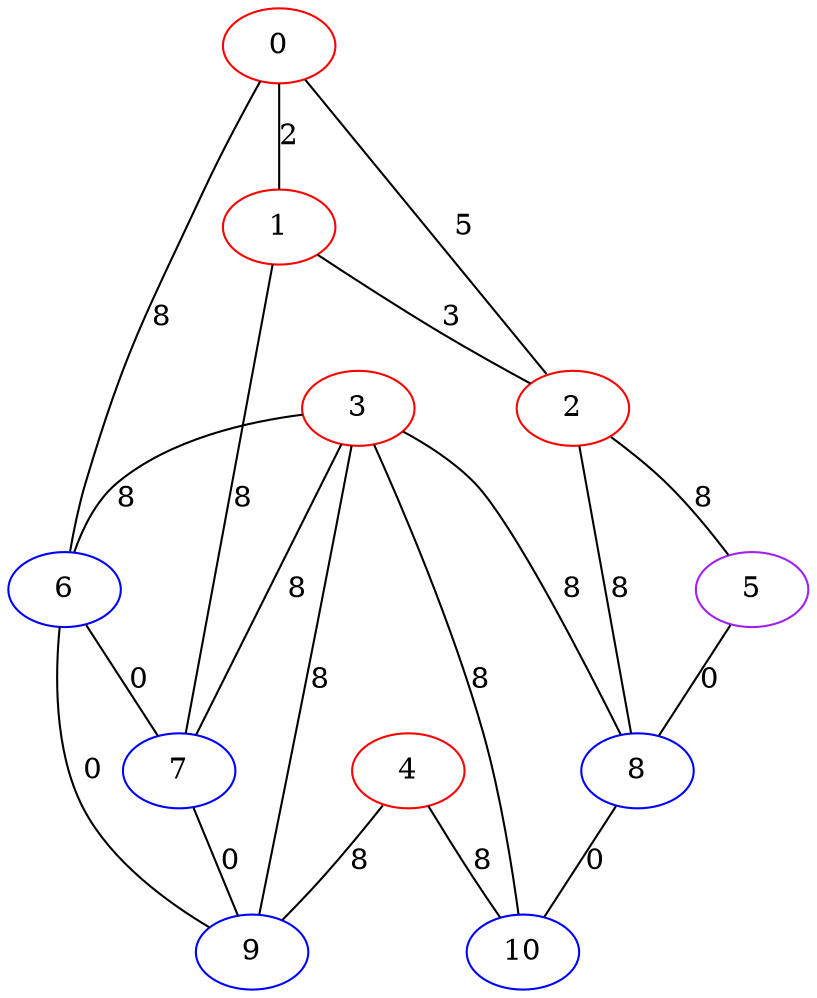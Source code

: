 graph "" {
0 [color=red, weight=1];
1 [color=red, weight=1];
2 [color=red, weight=1];
3 [color=red, weight=1];
4 [color=red, weight=1];
5 [color=purple, weight=4];
6 [color=blue, weight=3];
7 [color=blue, weight=3];
8 [color=blue, weight=3];
9 [color=blue, weight=3];
10 [color=blue, weight=3];
0 -- 1  [key=0, label=2];
0 -- 2  [key=0, label=5];
0 -- 6  [key=0, label=8];
1 -- 2  [key=0, label=3];
1 -- 7  [key=0, label=8];
2 -- 5  [key=0, label=8];
2 -- 8  [key=0, label=8];
3 -- 8  [key=0, label=8];
3 -- 9  [key=0, label=8];
3 -- 10  [key=0, label=8];
3 -- 6  [key=0, label=8];
3 -- 7  [key=0, label=8];
4 -- 9  [key=0, label=8];
4 -- 10  [key=0, label=8];
5 -- 8  [key=0, label=0];
6 -- 9  [key=0, label=0];
6 -- 7  [key=0, label=0];
7 -- 9  [key=0, label=0];
8 -- 10  [key=0, label=0];
}
